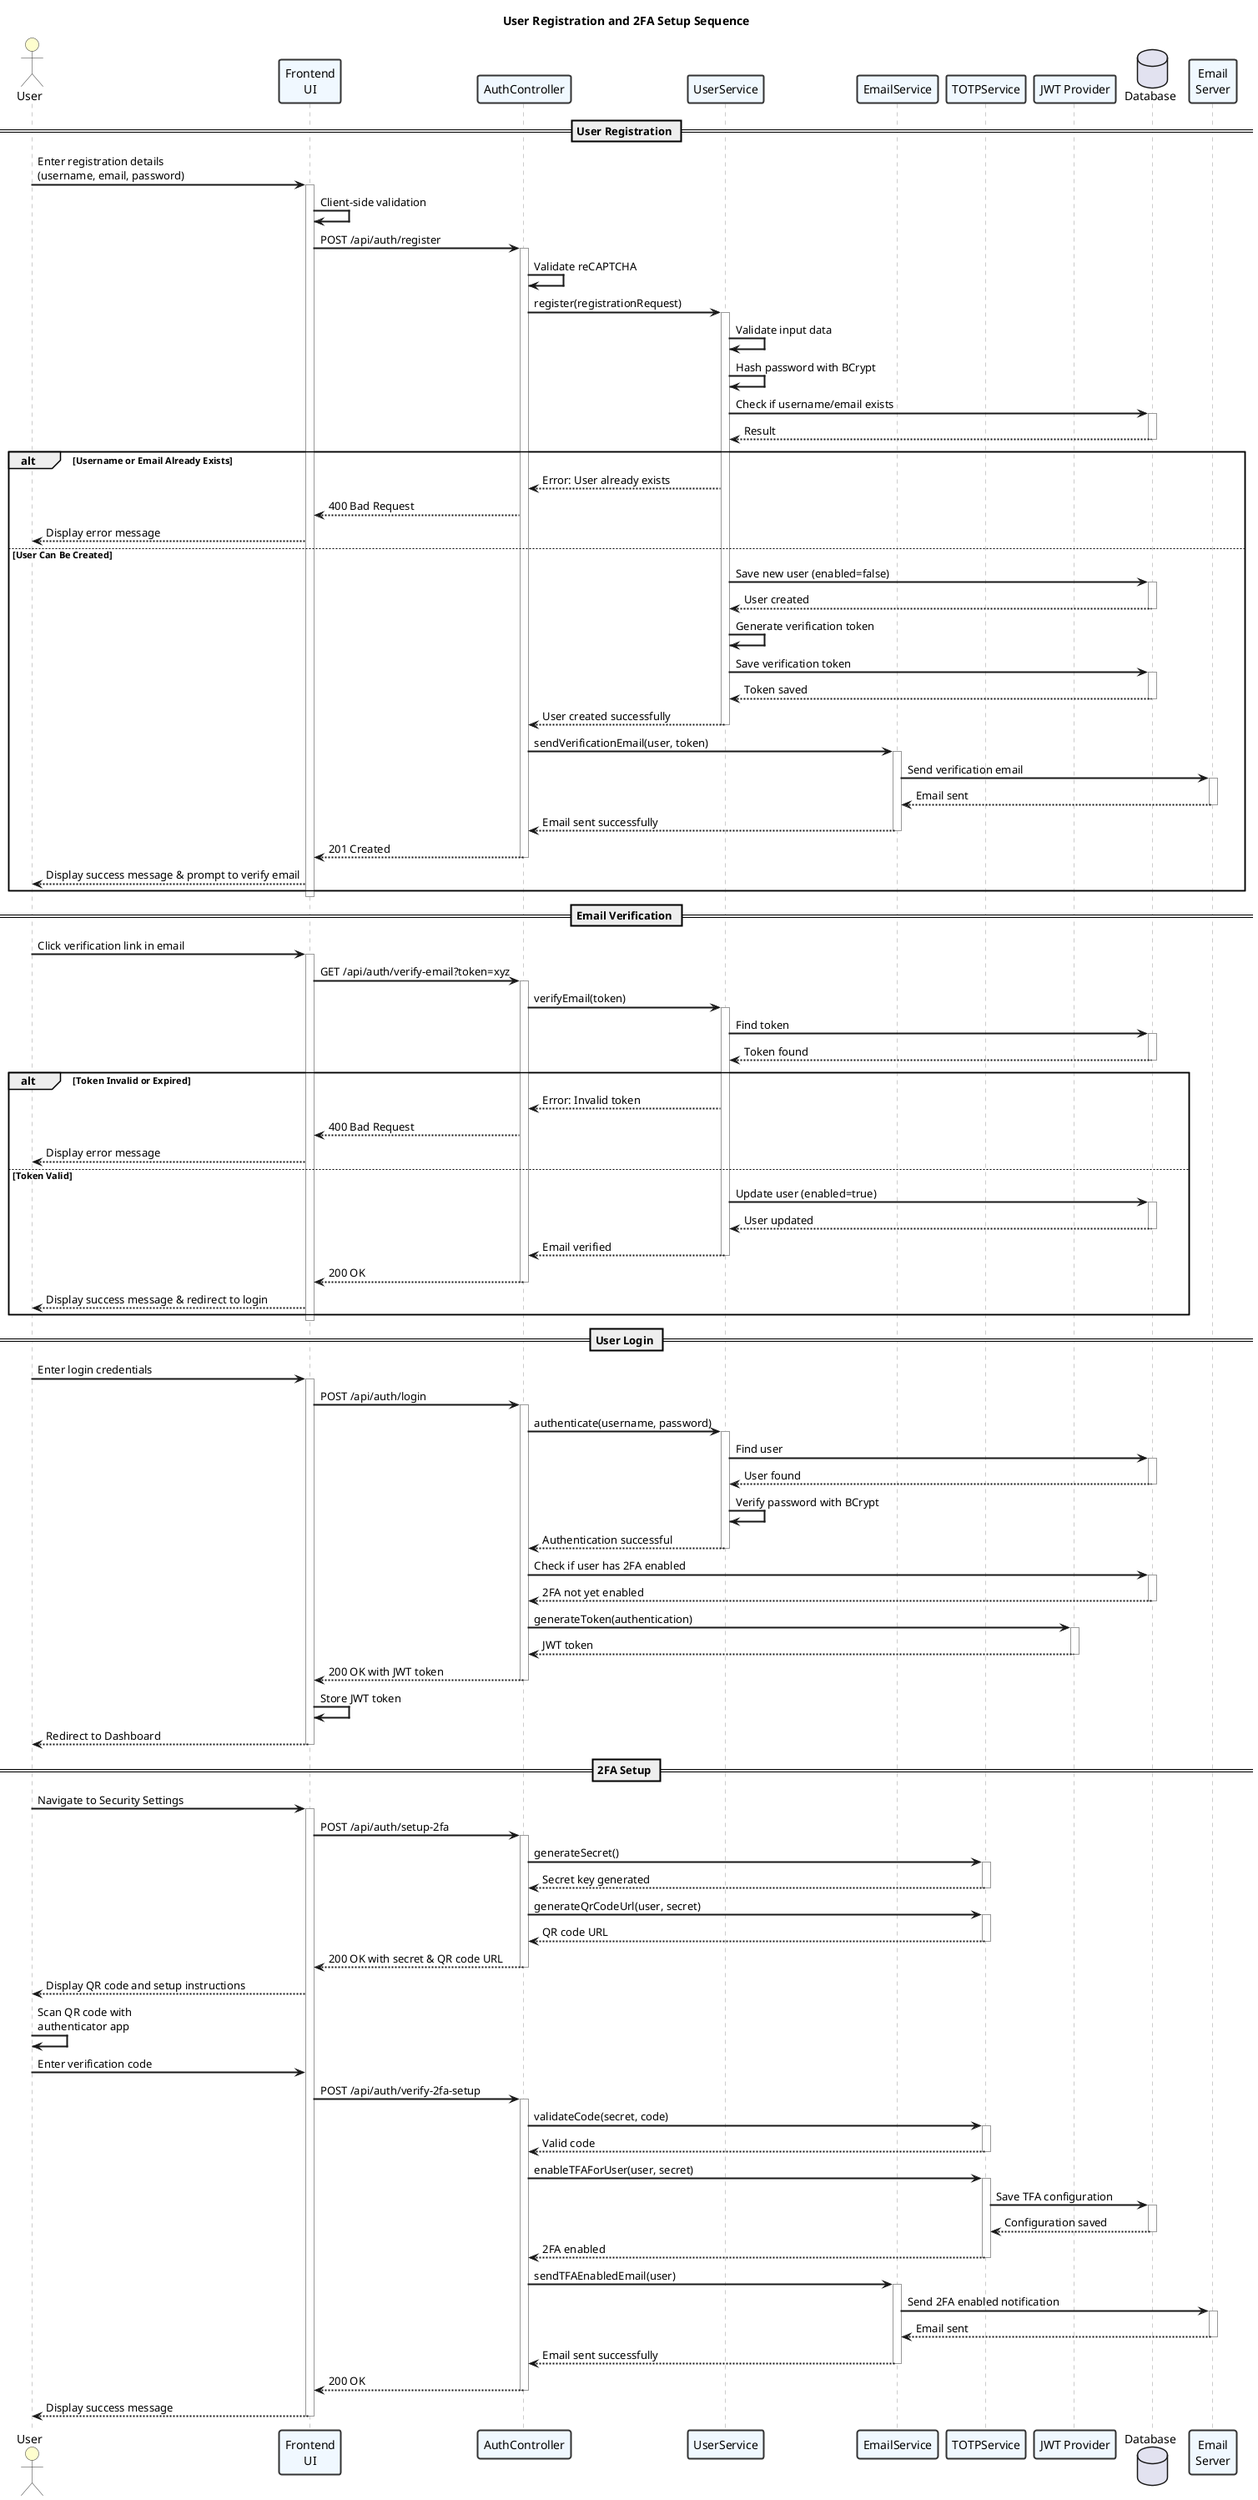 @startuml RegistrationAnd2FASetupSequence

skinparam backgroundColor white
skinparam sequenceArrowThickness 2
skinparam sequenceParticipantBorderThickness 2
skinparam sequenceBoxBorderColor #999999
skinparam sequenceParticipantBorderColor #333333
skinparam sequenceParticipantBackgroundColor #F0F8FF
skinparam sequenceActorBorderColor #333333
skinparam sequenceActorBackgroundColor #FEFECE
skinparam sequenceLifeLineBorderColor #999999

title User Registration and 2FA Setup Sequence

actor "User" as user
participant "Frontend\nUI" as frontend
participant "AuthController" as authController
participant "UserService" as userService
participant "EmailService" as emailService
participant "TOTPService" as totpService
participant "JWT Provider" as jwtProvider
database "Database" as db
participant "Email\nServer" as emailServer

== User Registration ==

user -> frontend : Enter registration details\n(username, email, password)
activate frontend

frontend -> frontend : Client-side validation
frontend -> authController : POST /api/auth/register
activate authController

authController -> authController : Validate reCAPTCHA
authController -> userService : register(registrationRequest)
activate userService

userService -> userService : Validate input data
userService -> userService : Hash password with BCrypt
userService -> db : Check if username/email exists
activate db
db --> userService : Result
deactivate db

alt Username or Email Already Exists
    userService --> authController : Error: User already exists
    authController --> frontend : 400 Bad Request
    frontend --> user : Display error message
else User Can Be Created
    userService -> db : Save new user (enabled=false)
    activate db
    db --> userService : User created
    deactivate db
    
    userService -> userService : Generate verification token
    userService -> db : Save verification token
    activate db
    db --> userService : Token saved
    deactivate db
    
    userService --> authController : User created successfully
    deactivate userService
    
    authController -> emailService : sendVerificationEmail(user, token)
    activate emailService
    emailService -> emailServer : Send verification email
    activate emailServer
    emailServer --> emailService : Email sent
    deactivate emailServer
    emailService --> authController : Email sent successfully
    deactivate emailService
    
    authController --> frontend : 201 Created
    deactivate authController
    frontend --> user : Display success message & prompt to verify email
end
deactivate frontend

== Email Verification ==

user -> frontend : Click verification link in email
activate frontend
frontend -> authController : GET /api/auth/verify-email?token=xyz
activate authController

authController -> userService : verifyEmail(token)
activate userService
userService -> db : Find token
activate db
db --> userService : Token found
deactivate db

alt Token Invalid or Expired
    userService --> authController : Error: Invalid token
    authController --> frontend : 400 Bad Request
    frontend --> user : Display error message
else Token Valid
    userService -> db : Update user (enabled=true)
    activate db
    db --> userService : User updated
    deactivate db
    userService --> authController : Email verified
    deactivate userService
    
    authController --> frontend : 200 OK
    deactivate authController
    frontend --> user : Display success message & redirect to login
end
deactivate frontend

== User Login ==

user -> frontend : Enter login credentials
activate frontend
frontend -> authController : POST /api/auth/login
activate authController

authController -> userService : authenticate(username, password)
activate userService
userService -> db : Find user
activate db
db --> userService : User found
deactivate db

userService -> userService : Verify password with BCrypt
userService --> authController : Authentication successful
deactivate userService

authController -> db : Check if user has 2FA enabled
activate db
db --> authController : 2FA not yet enabled
deactivate db

authController -> jwtProvider : generateToken(authentication)
activate jwtProvider
jwtProvider --> authController : JWT token
deactivate jwtProvider

authController --> frontend : 200 OK with JWT token
deactivate authController
frontend -> frontend : Store JWT token
frontend --> user : Redirect to Dashboard
deactivate frontend

== 2FA Setup ==

user -> frontend : Navigate to Security Settings
activate frontend
frontend -> authController : POST /api/auth/setup-2fa
activate authController

authController -> totpService : generateSecret()
activate totpService
totpService --> authController : Secret key generated
deactivate totpService

authController -> totpService : generateQrCodeUrl(user, secret)
activate totpService
totpService --> authController : QR code URL
deactivate totpService

authController --> frontend : 200 OK with secret & QR code URL
deactivate authController

frontend --> user : Display QR code and setup instructions
user -> user : Scan QR code with\nauthenticator app
user -> frontend : Enter verification code
frontend -> authController : POST /api/auth/verify-2fa-setup
activate authController

authController -> totpService : validateCode(secret, code)
activate totpService
totpService --> authController : Valid code
deactivate totpService

authController -> totpService : enableTFAForUser(user, secret)
activate totpService
totpService -> db : Save TFA configuration
activate db
db --> totpService : Configuration saved
deactivate db
totpService --> authController : 2FA enabled
deactivate totpService

authController -> emailService : sendTFAEnabledEmail(user)
activate emailService
emailService -> emailServer : Send 2FA enabled notification
activate emailServer
emailServer --> emailService : Email sent
deactivate emailServer
emailService --> authController : Email sent successfully
deactivate emailService

authController --> frontend : 200 OK
deactivate authController
frontend --> user : Display success message
deactivate frontend

@enduml 
